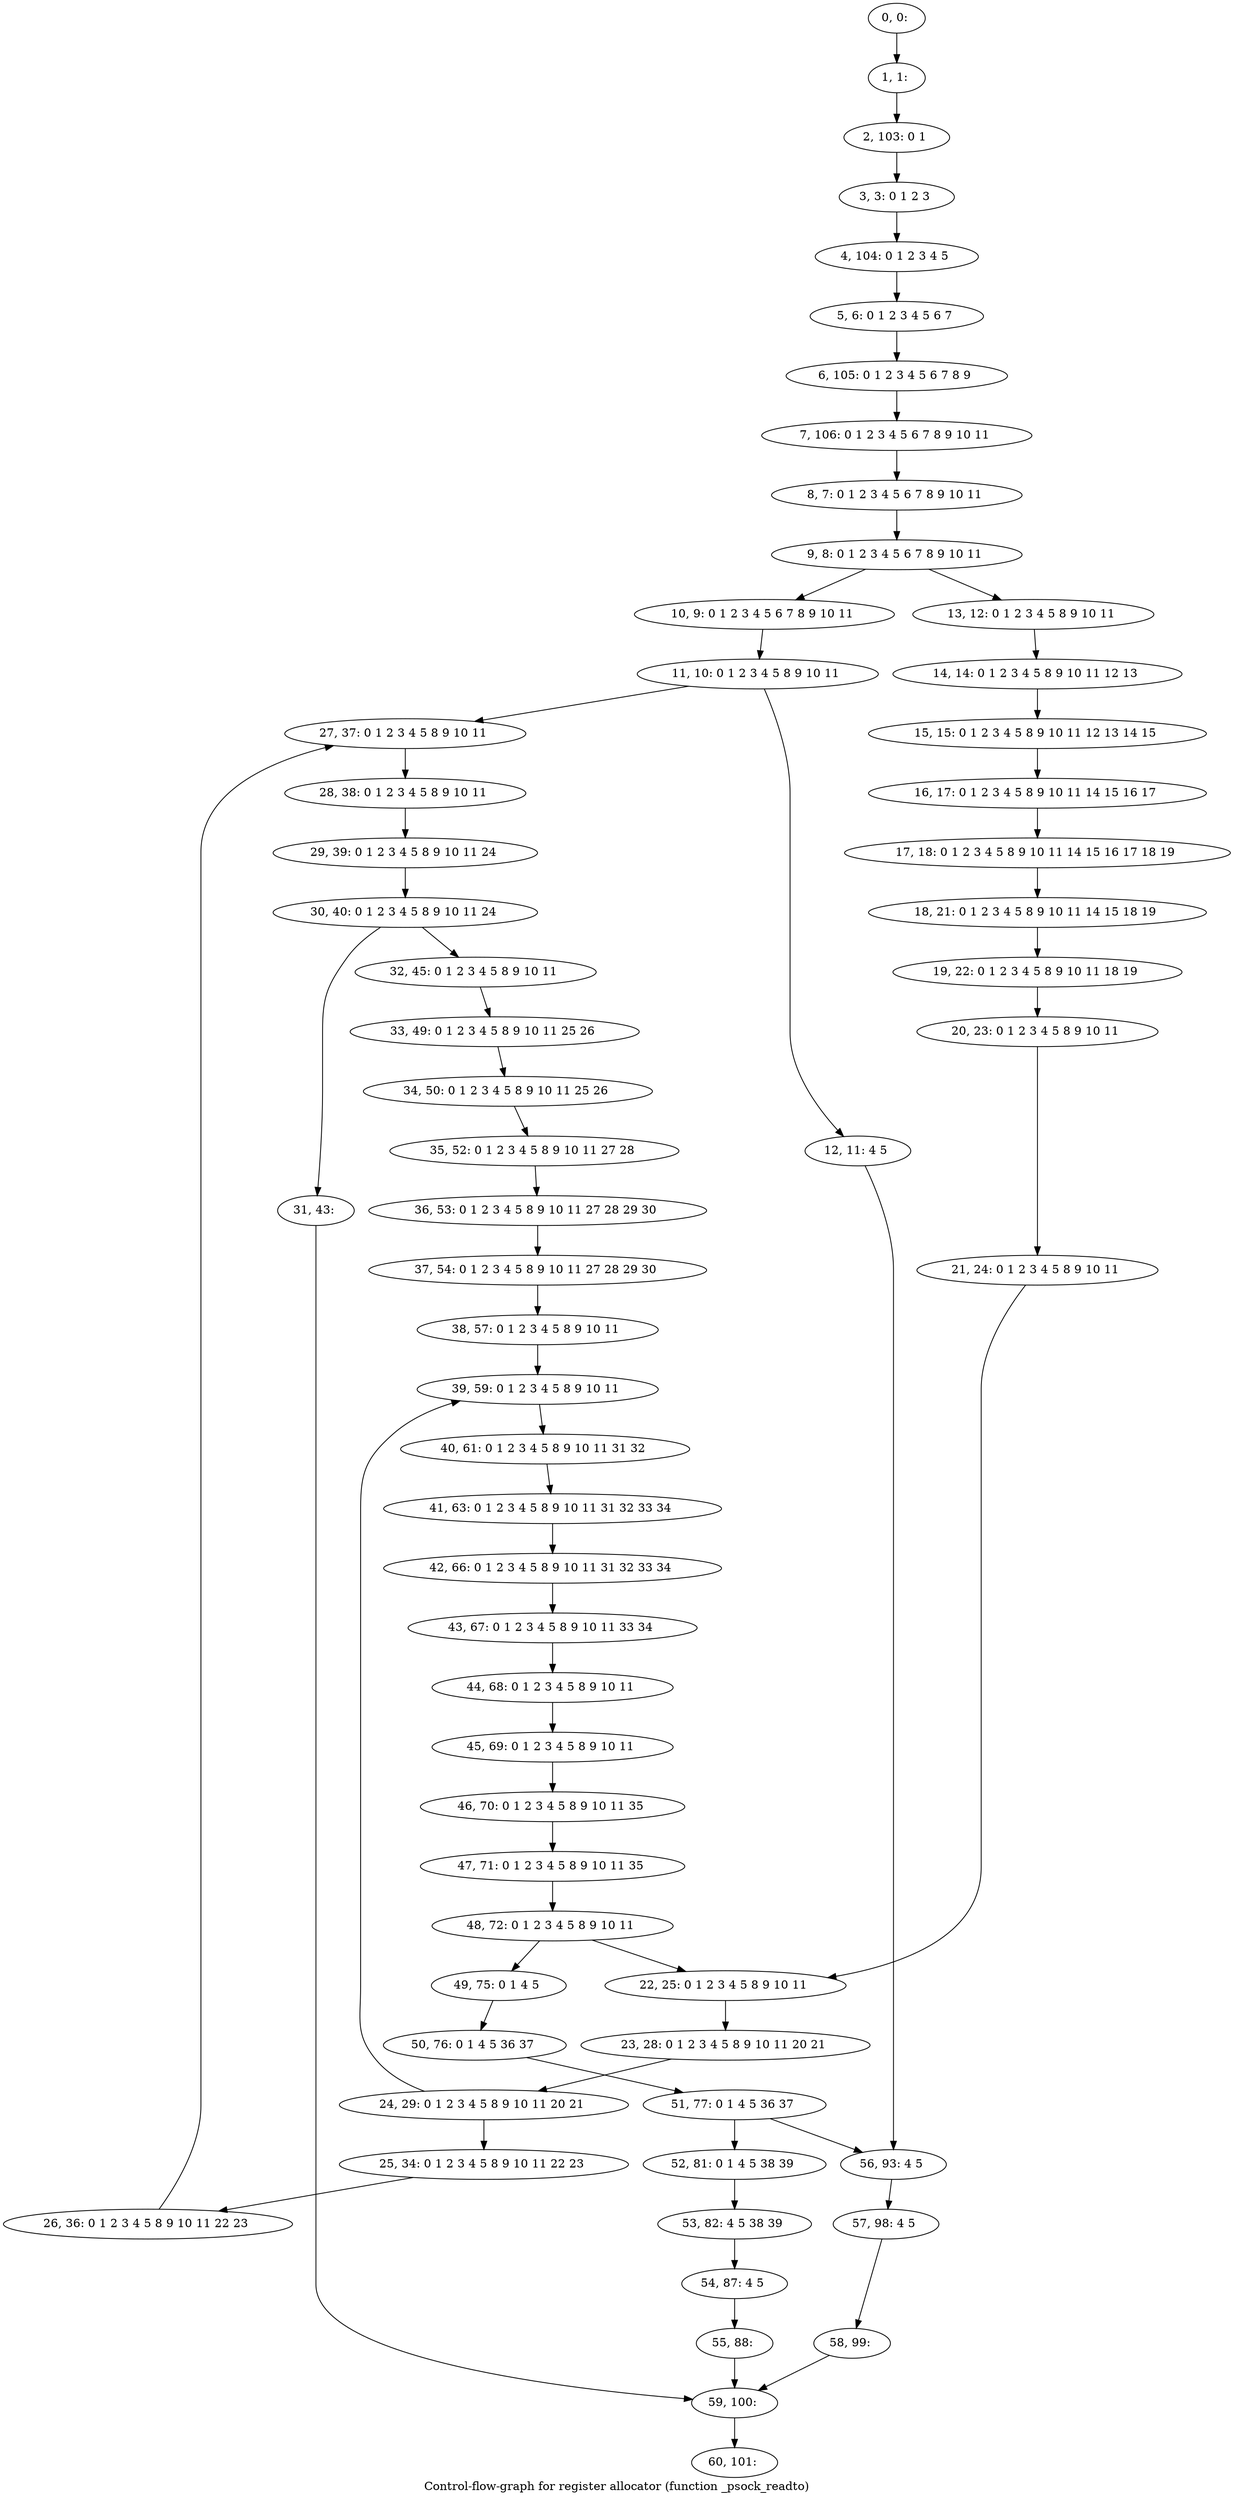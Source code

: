 digraph G {
graph [label="Control-flow-graph for register allocator (function _psock_readto)"]
0[label="0, 0: "];
1[label="1, 1: "];
2[label="2, 103: 0 1 "];
3[label="3, 3: 0 1 2 3 "];
4[label="4, 104: 0 1 2 3 4 5 "];
5[label="5, 6: 0 1 2 3 4 5 6 7 "];
6[label="6, 105: 0 1 2 3 4 5 6 7 8 9 "];
7[label="7, 106: 0 1 2 3 4 5 6 7 8 9 10 11 "];
8[label="8, 7: 0 1 2 3 4 5 6 7 8 9 10 11 "];
9[label="9, 8: 0 1 2 3 4 5 6 7 8 9 10 11 "];
10[label="10, 9: 0 1 2 3 4 5 6 7 8 9 10 11 "];
11[label="11, 10: 0 1 2 3 4 5 8 9 10 11 "];
12[label="12, 11: 4 5 "];
13[label="13, 12: 0 1 2 3 4 5 8 9 10 11 "];
14[label="14, 14: 0 1 2 3 4 5 8 9 10 11 12 13 "];
15[label="15, 15: 0 1 2 3 4 5 8 9 10 11 12 13 14 15 "];
16[label="16, 17: 0 1 2 3 4 5 8 9 10 11 14 15 16 17 "];
17[label="17, 18: 0 1 2 3 4 5 8 9 10 11 14 15 16 17 18 19 "];
18[label="18, 21: 0 1 2 3 4 5 8 9 10 11 14 15 18 19 "];
19[label="19, 22: 0 1 2 3 4 5 8 9 10 11 18 19 "];
20[label="20, 23: 0 1 2 3 4 5 8 9 10 11 "];
21[label="21, 24: 0 1 2 3 4 5 8 9 10 11 "];
22[label="22, 25: 0 1 2 3 4 5 8 9 10 11 "];
23[label="23, 28: 0 1 2 3 4 5 8 9 10 11 20 21 "];
24[label="24, 29: 0 1 2 3 4 5 8 9 10 11 20 21 "];
25[label="25, 34: 0 1 2 3 4 5 8 9 10 11 22 23 "];
26[label="26, 36: 0 1 2 3 4 5 8 9 10 11 22 23 "];
27[label="27, 37: 0 1 2 3 4 5 8 9 10 11 "];
28[label="28, 38: 0 1 2 3 4 5 8 9 10 11 "];
29[label="29, 39: 0 1 2 3 4 5 8 9 10 11 24 "];
30[label="30, 40: 0 1 2 3 4 5 8 9 10 11 24 "];
31[label="31, 43: "];
32[label="32, 45: 0 1 2 3 4 5 8 9 10 11 "];
33[label="33, 49: 0 1 2 3 4 5 8 9 10 11 25 26 "];
34[label="34, 50: 0 1 2 3 4 5 8 9 10 11 25 26 "];
35[label="35, 52: 0 1 2 3 4 5 8 9 10 11 27 28 "];
36[label="36, 53: 0 1 2 3 4 5 8 9 10 11 27 28 29 30 "];
37[label="37, 54: 0 1 2 3 4 5 8 9 10 11 27 28 29 30 "];
38[label="38, 57: 0 1 2 3 4 5 8 9 10 11 "];
39[label="39, 59: 0 1 2 3 4 5 8 9 10 11 "];
40[label="40, 61: 0 1 2 3 4 5 8 9 10 11 31 32 "];
41[label="41, 63: 0 1 2 3 4 5 8 9 10 11 31 32 33 34 "];
42[label="42, 66: 0 1 2 3 4 5 8 9 10 11 31 32 33 34 "];
43[label="43, 67: 0 1 2 3 4 5 8 9 10 11 33 34 "];
44[label="44, 68: 0 1 2 3 4 5 8 9 10 11 "];
45[label="45, 69: 0 1 2 3 4 5 8 9 10 11 "];
46[label="46, 70: 0 1 2 3 4 5 8 9 10 11 35 "];
47[label="47, 71: 0 1 2 3 4 5 8 9 10 11 35 "];
48[label="48, 72: 0 1 2 3 4 5 8 9 10 11 "];
49[label="49, 75: 0 1 4 5 "];
50[label="50, 76: 0 1 4 5 36 37 "];
51[label="51, 77: 0 1 4 5 36 37 "];
52[label="52, 81: 0 1 4 5 38 39 "];
53[label="53, 82: 4 5 38 39 "];
54[label="54, 87: 4 5 "];
55[label="55, 88: "];
56[label="56, 93: 4 5 "];
57[label="57, 98: 4 5 "];
58[label="58, 99: "];
59[label="59, 100: "];
60[label="60, 101: "];
0->1 ;
1->2 ;
2->3 ;
3->4 ;
4->5 ;
5->6 ;
6->7 ;
7->8 ;
8->9 ;
9->10 ;
9->13 ;
10->11 ;
11->12 ;
11->27 ;
12->56 ;
13->14 ;
14->15 ;
15->16 ;
16->17 ;
17->18 ;
18->19 ;
19->20 ;
20->21 ;
21->22 ;
22->23 ;
23->24 ;
24->25 ;
24->39 ;
25->26 ;
26->27 ;
27->28 ;
28->29 ;
29->30 ;
30->31 ;
30->32 ;
31->59 ;
32->33 ;
33->34 ;
34->35 ;
35->36 ;
36->37 ;
37->38 ;
38->39 ;
39->40 ;
40->41 ;
41->42 ;
42->43 ;
43->44 ;
44->45 ;
45->46 ;
46->47 ;
47->48 ;
48->49 ;
48->22 ;
49->50 ;
50->51 ;
51->52 ;
51->56 ;
52->53 ;
53->54 ;
54->55 ;
55->59 ;
56->57 ;
57->58 ;
58->59 ;
59->60 ;
}
